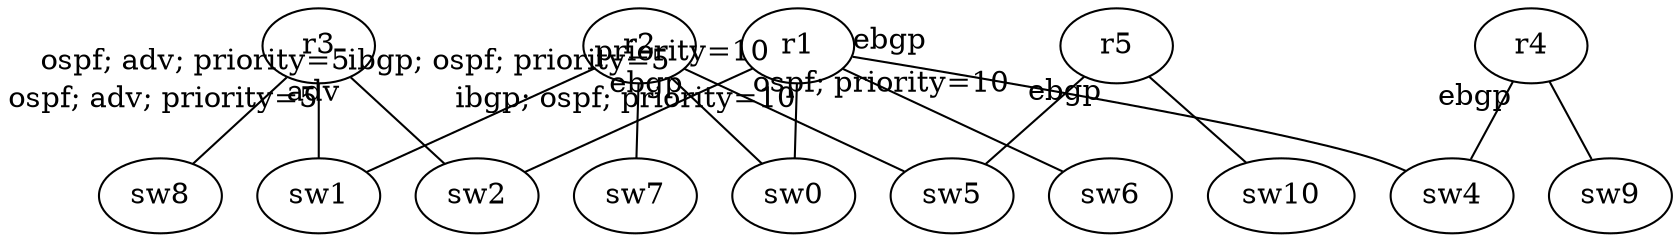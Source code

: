 digraph  {
	r1[class="router; bgp; ospf; as=65000"];
	r2[class="router; bgp; ospf; as=65000"];
	r3[class="router; ospf"];
	r4[class="router; bgp; as=65001"];
	r5[class="router; bgp; as=65002"];
	sw0[class="switch"];
	sw1[class="switch"];
	sw2[class="switch"];
	sw4[class="switch"];
	sw5[class="switch"];
	sw6[class="switch"];
	sw7[class="switch"];
	sw8[class="switch"];
	sw9[class="switch"];
	sw10[class="switch"];

	r1->sw0[dir="none", taillabel="ibgp; ospf; priority=10"];
	r1->sw2[dir="none", taillabel="ospf; priority=10"];
	r1->sw4[dir="none", taillabel="ebgp"];
	r1->sw6[dir="none"];
	r2->sw0[dir="none", taillabel="ibgp; ospf; priority=5"];
	r2->sw1[dir="none", taillabel="priority=10"];
	r2->sw5[dir="none", taillabel="ebgp"];
	r2->sw7[dir="none"];
	r3->sw1[dir="none", taillabel="ospf; adv; priority=5"];
	r3->sw2[dir="none", taillabel="ospf; adv; priority=5"];
	r3->sw8[dir="none", taillabel="adv"];
	r4->sw4[dir="none", taillabel="ebgp"];
	r4->sw9[dir="none"];
	r5->sw5[dir="none", taillabel="ebgp"];
	r5->sw10[dir="none"];
}
